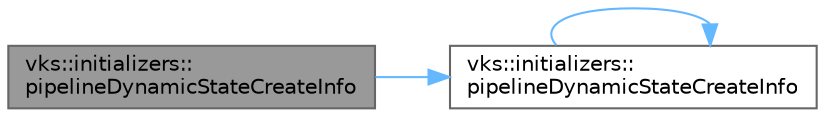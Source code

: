 digraph "vks::initializers::pipelineDynamicStateCreateInfo"
{
 // LATEX_PDF_SIZE
  bgcolor="transparent";
  edge [fontname=Helvetica,fontsize=10,labelfontname=Helvetica,labelfontsize=10];
  node [fontname=Helvetica,fontsize=10,shape=box,height=0.2,width=0.4];
  rankdir="LR";
  Node1 [id="Node000001",label="vks::initializers::\lpipelineDynamicStateCreateInfo",height=0.2,width=0.4,color="gray40", fillcolor="grey60", style="filled", fontcolor="black",tooltip=" "];
  Node1 -> Node2 [id="edge1_Node000001_Node000002",color="steelblue1",style="solid",tooltip=" "];
  Node2 [id="Node000002",label="vks::initializers::\lpipelineDynamicStateCreateInfo",height=0.2,width=0.4,color="grey40", fillcolor="white", style="filled",URL="$namespacevks_1_1initializers.html#a48062df09cdc9254ee9ce2a9ec94c049",tooltip=" "];
  Node2 -> Node2 [id="edge2_Node000002_Node000002",color="steelblue1",style="solid",tooltip=" "];
}
